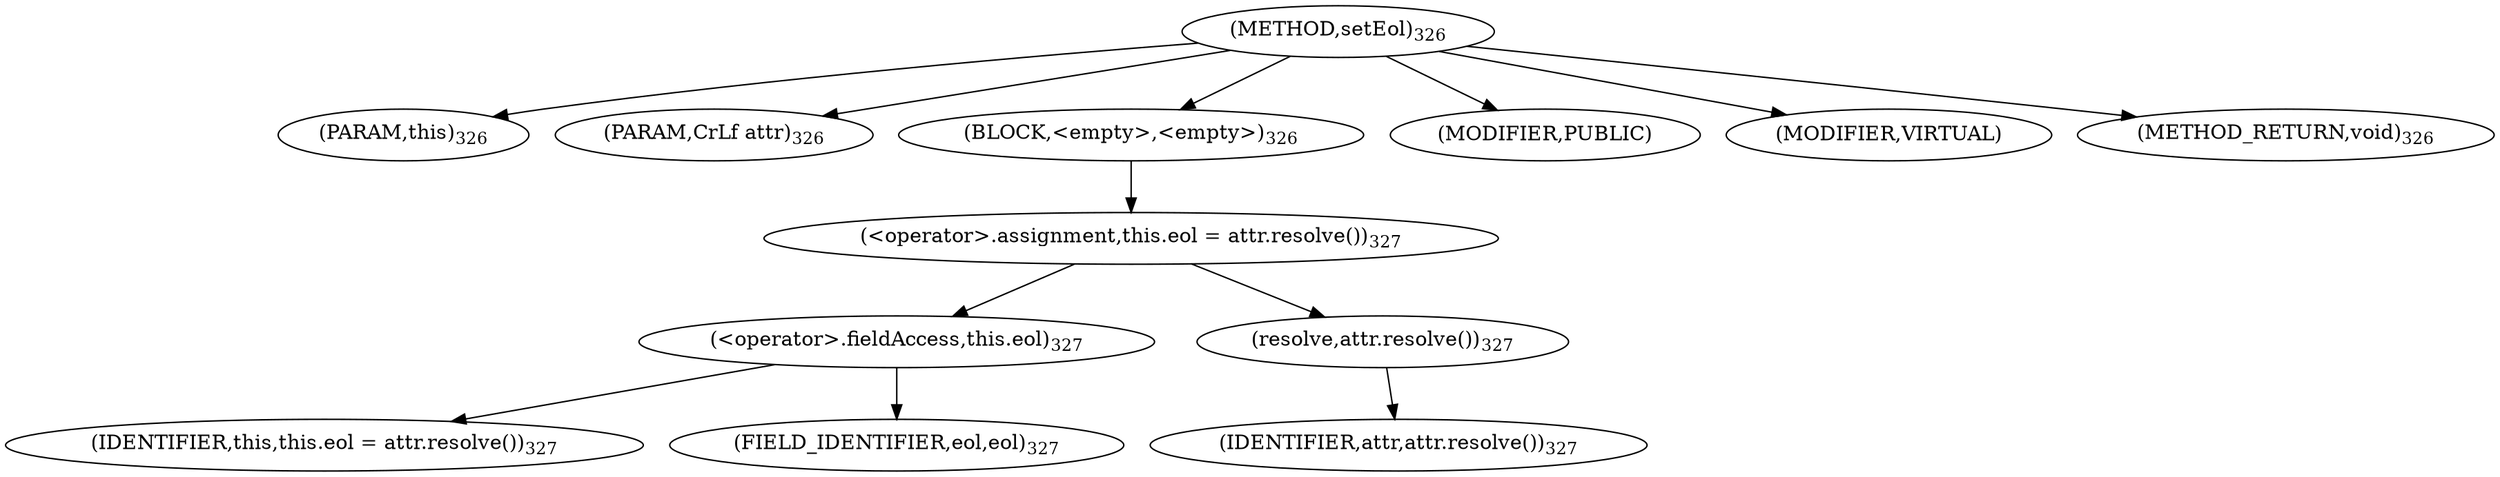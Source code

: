 digraph "setEol" {  
"639" [label = <(METHOD,setEol)<SUB>326</SUB>> ]
"640" [label = <(PARAM,this)<SUB>326</SUB>> ]
"641" [label = <(PARAM,CrLf attr)<SUB>326</SUB>> ]
"642" [label = <(BLOCK,&lt;empty&gt;,&lt;empty&gt;)<SUB>326</SUB>> ]
"643" [label = <(&lt;operator&gt;.assignment,this.eol = attr.resolve())<SUB>327</SUB>> ]
"644" [label = <(&lt;operator&gt;.fieldAccess,this.eol)<SUB>327</SUB>> ]
"645" [label = <(IDENTIFIER,this,this.eol = attr.resolve())<SUB>327</SUB>> ]
"646" [label = <(FIELD_IDENTIFIER,eol,eol)<SUB>327</SUB>> ]
"647" [label = <(resolve,attr.resolve())<SUB>327</SUB>> ]
"648" [label = <(IDENTIFIER,attr,attr.resolve())<SUB>327</SUB>> ]
"649" [label = <(MODIFIER,PUBLIC)> ]
"650" [label = <(MODIFIER,VIRTUAL)> ]
"651" [label = <(METHOD_RETURN,void)<SUB>326</SUB>> ]
  "639" -> "640" 
  "639" -> "641" 
  "639" -> "642" 
  "639" -> "649" 
  "639" -> "650" 
  "639" -> "651" 
  "642" -> "643" 
  "643" -> "644" 
  "643" -> "647" 
  "644" -> "645" 
  "644" -> "646" 
  "647" -> "648" 
}
